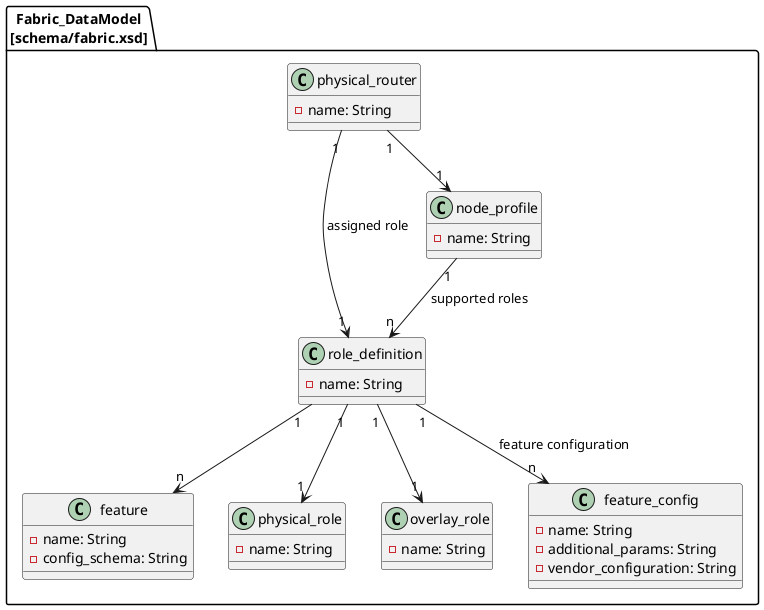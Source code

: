 @startuml Feature Based Abstract Config - VNC DB Model
package Fabric_DataModel\n[schema/fabric.xsd] as fabric_data_model {
    class feature {
        - name: String
        - config_schema: String
    }
    class physical_role {
        - name: String
    }
    class overlay_role {
        - name: String
    }
    class feature_config {
        - name: String
        - additional_params: String
        - vendor_configuration: String
    }
    class role_definition {
        - name: String
    }
    class node_profile {
        - name: String
    }
    class physical_router {
        - name: String
    }
}
node_profile "1" --> "n" role_definition : supported roles
role_definition "1" --> "1" physical_role
role_definition "1" --> "1" overlay_role
role_definition "1" --> "n" feature
role_definition "1" --> "n" feature_config : feature configuration
physical_router "1" --> "1" node_profile
physical_router "1" --> "1" role_definition : assigned role
@enduml
